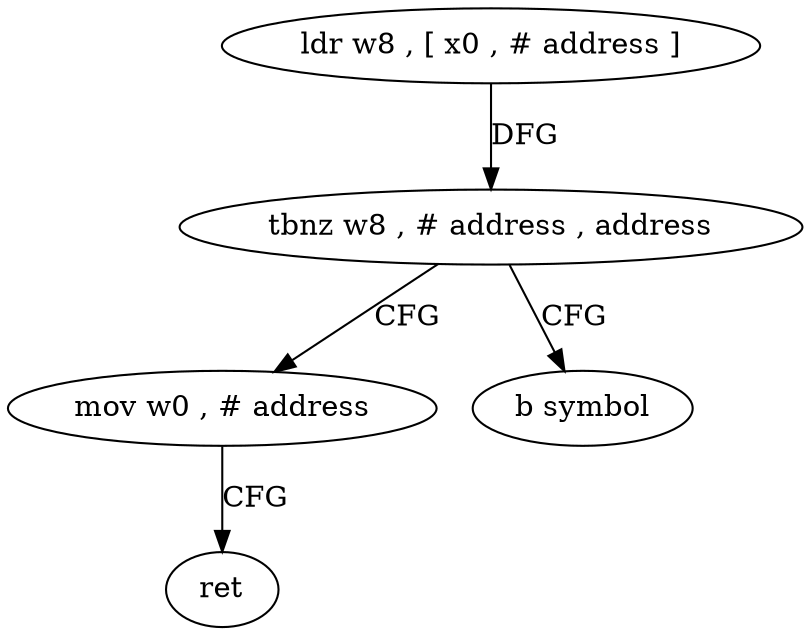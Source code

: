 digraph "func" {
"4223960" [label = "ldr w8 , [ x0 , # address ]" ]
"4223964" [label = "tbnz w8 , # address , address" ]
"4223972" [label = "mov w0 , # address" ]
"4223968" [label = "b symbol" ]
"4223976" [label = "ret" ]
"4223960" -> "4223964" [ label = "DFG" ]
"4223964" -> "4223972" [ label = "CFG" ]
"4223964" -> "4223968" [ label = "CFG" ]
"4223972" -> "4223976" [ label = "CFG" ]
}
